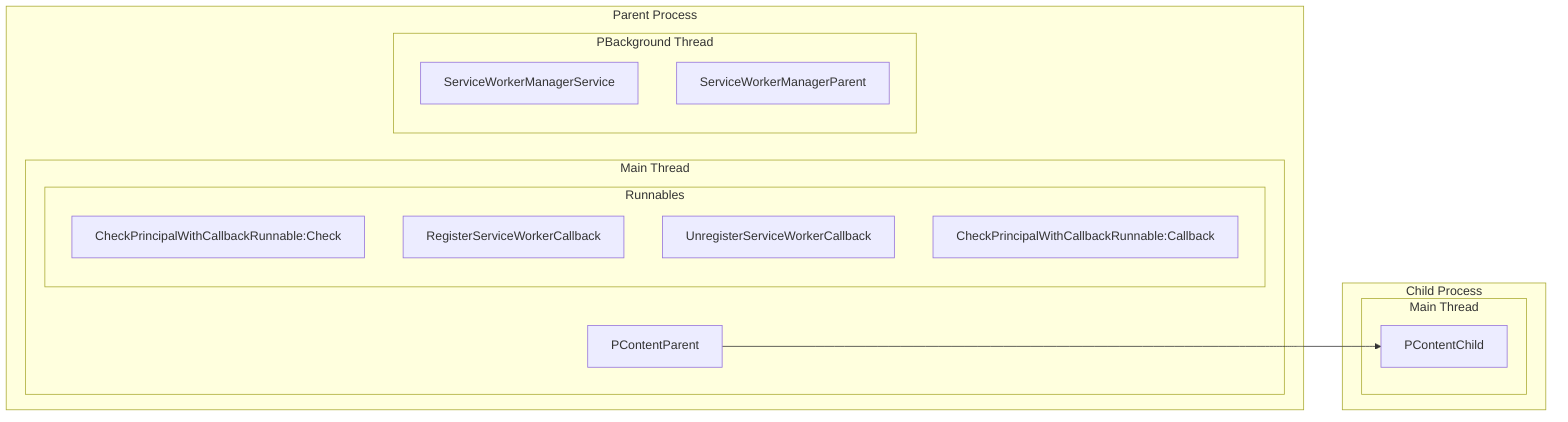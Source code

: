 graph LR
  classDef thread fill:#ffe
  subgraph Parent Process
    subgraph Main Thread
      PContentParent
      subgraph Runnables
        CheckPrincipalWithCallbackRunnable:Check
      end
    end
    subgraph PBackground Thread
      ServiceWorkerManagerService
      ServiceWorkerManagerParent
      subgraph Runnables
        RegisterServiceWorkerCallback
        UnregisterServiceWorkerCallback
        CheckPrincipalWithCallbackRunnable:Callback
      end
    end
  end
  subgraph Child Process
    subgraph Main Thread
      PContentChild
    end
  end
  PContentParent --> PContentChild
  %% ServiceWorkerManagerService --- ServiceWorkerManagerParent